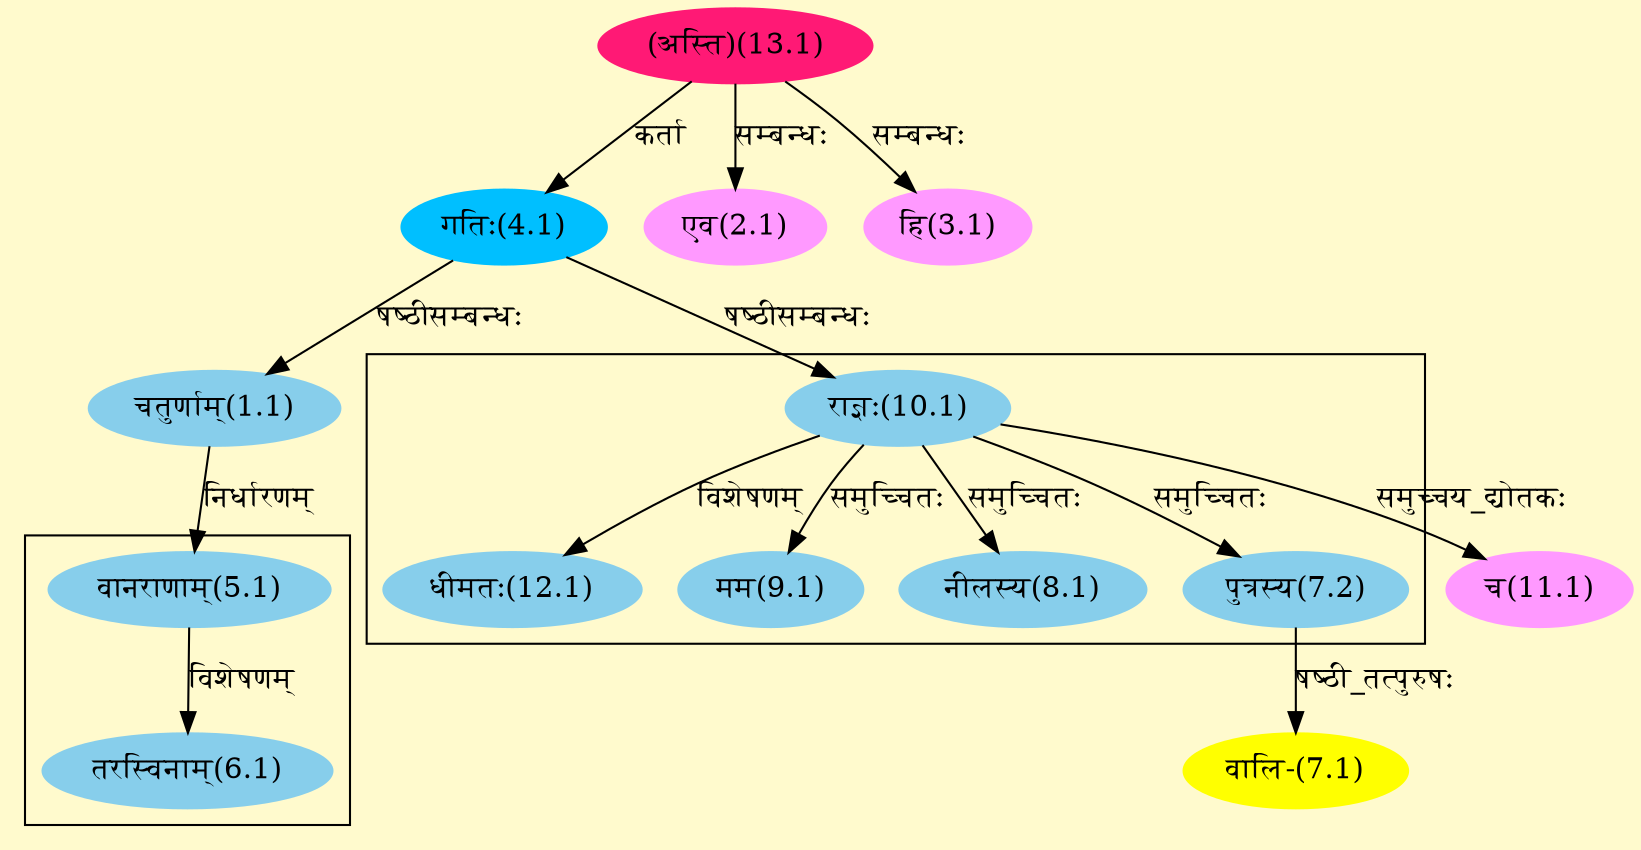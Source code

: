 digraph G{
rankdir=BT;
 compound=true;
 bgcolor="lemonchiffon1";

subgraph cluster_1{
Node6_1 [style=filled, color="#87CEEB" label = "तरस्विनाम्(6.1)"]
Node5_1 [style=filled, color="#87CEEB" label = "वानराणाम्(5.1)"]

}

subgraph cluster_2{
Node7_2 [style=filled, color="#87CEEB" label = "पुत्रस्य(7.2)"]
Node10_1 [style=filled, color="#87CEEB" label = "राज्ञः(10.1)"]
Node8_1 [style=filled, color="#87CEEB" label = "नीलस्य(8.1)"]
Node9_1 [style=filled, color="#87CEEB" label = "मम(9.1)"]
Node12_1 [style=filled, color="#87CEEB" label = "धीमतः(12.1)"]

}
Node1_1 [style=filled, color="#87CEEB" label = "चतुर्णाम्(1.1)"]
Node4_1 [style=filled, color="#00BFFF" label = "गतिः(4.1)"]
Node2_1 [style=filled, color="#FF99FF" label = "एव(2.1)"]
Node13_1 [style=filled, color="#FF1975" label = "(अस्ति)(13.1)"]
Node3_1 [style=filled, color="#FF99FF" label = "हि(3.1)"]
Node5_1 [style=filled, color="#87CEEB" label = "वानराणाम्(5.1)"]
Node7_1 [style=filled, color="#FFFF00" label = "वालि-(7.1)"]
Node7_2 [style=filled, color="#87CEEB" label = "पुत्रस्य(7.2)"]
Node10_1 [style=filled, color="#87CEEB" label = "राज्ञः(10.1)"]
Node11_1 [style=filled, color="#FF99FF" label = "च(11.1)"]
/* Start of Relations section */

Node1_1 -> Node4_1 [  label="षष्ठीसम्बन्धः"  dir="back" ]
Node2_1 -> Node13_1 [  label="सम्बन्धः"  dir="back" ]
Node3_1 -> Node13_1 [  label="सम्बन्धः"  dir="back" ]
Node4_1 -> Node13_1 [  label="कर्ता"  dir="back" ]
Node5_1 -> Node1_1 [  label="निर्धारणम्"  dir="back" ]
Node6_1 -> Node5_1 [  label="विशेषणम्"  dir="back" ]
Node7_1 -> Node7_2 [  label="षष्ठी_तत्पुरुषः"  dir="back" ]
Node7_2 -> Node10_1 [  label="समुच्चितः"  dir="back" ]
Node8_1 -> Node10_1 [  label="समुच्चितः"  dir="back" ]
Node9_1 -> Node10_1 [  label="समुच्चितः"  dir="back" ]
Node10_1 -> Node4_1 [  label="षष्ठीसम्बन्धः"  dir="back" ]
Node11_1 -> Node10_1 [  label="समुच्चय_द्योतकः"  dir="back" ]
Node12_1 -> Node10_1 [  label="विशेषणम्"  dir="back" ]
}

